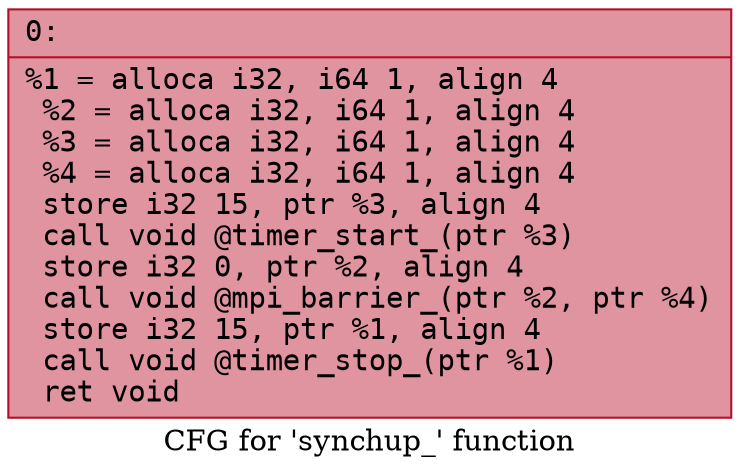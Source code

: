 digraph "CFG for 'synchup_' function" {
	label="CFG for 'synchup_' function";

	Node0x55cdf5dc6b90 [shape=record,color="#b70d28ff", style=filled, fillcolor="#b70d2870" fontname="Courier",label="{0:\l|  %1 = alloca i32, i64 1, align 4\l  %2 = alloca i32, i64 1, align 4\l  %3 = alloca i32, i64 1, align 4\l  %4 = alloca i32, i64 1, align 4\l  store i32 15, ptr %3, align 4\l  call void @timer_start_(ptr %3)\l  store i32 0, ptr %2, align 4\l  call void @mpi_barrier_(ptr %2, ptr %4)\l  store i32 15, ptr %1, align 4\l  call void @timer_stop_(ptr %1)\l  ret void\l}"];
}

